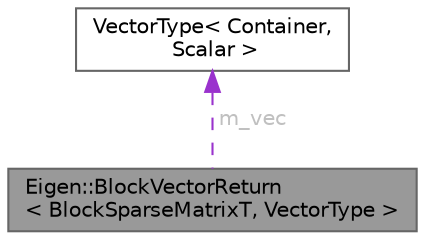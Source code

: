 digraph "Eigen::BlockVectorReturn&lt; BlockSparseMatrixT, VectorType &gt;"
{
 // LATEX_PDF_SIZE
  bgcolor="transparent";
  edge [fontname=Helvetica,fontsize=10,labelfontname=Helvetica,labelfontsize=10];
  node [fontname=Helvetica,fontsize=10,shape=box,height=0.2,width=0.4];
  Node1 [id="Node000001",label="Eigen::BlockVectorReturn\l\< BlockSparseMatrixT, VectorType \>",height=0.2,width=0.4,color="gray40", fillcolor="grey60", style="filled", fontcolor="black",tooltip=" "];
  Node2 -> Node1 [id="edge1_Node000001_Node000002",dir="back",color="darkorchid3",style="dashed",tooltip=" ",label=" m_vec",fontcolor="grey" ];
  Node2 [id="Node000002",label="VectorType\< Container,\l Scalar \>",height=0.2,width=0.4,color="gray40", fillcolor="white", style="filled",URL="$struct_vector_type.html",tooltip=" "];
}
